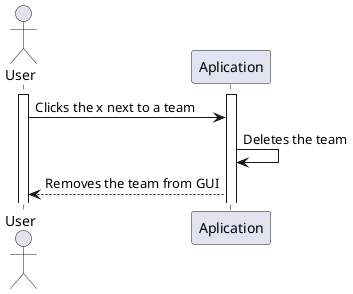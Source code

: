 @startuml removeTeam

actor User as U
participant Aplication as A

activate U
activate A

U->A: Clicks the x next to a team
A->A: Deletes the team
A-->U: Removes the team from GUI

@enduml